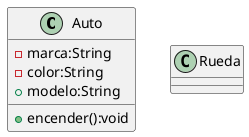 @startuml Auto

    Class Auto{
        -marca:String
        -color:String
        +modelo:String

        +encender():void
    }

    Class Rueda{

    }

@enduml